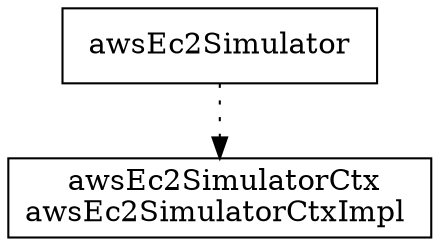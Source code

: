 digraph {
awsEc2Simulator [ label=" awsEc2Simulator " shape= box ]
awsEc2SimulatorCtxImpl [ label=" awsEc2SimulatorCtx\nawsEc2SimulatorCtxImpl " shape= box ]

"awsEc2Simulator" -> "awsEc2SimulatorCtxImpl" [style= dotted ]
}
